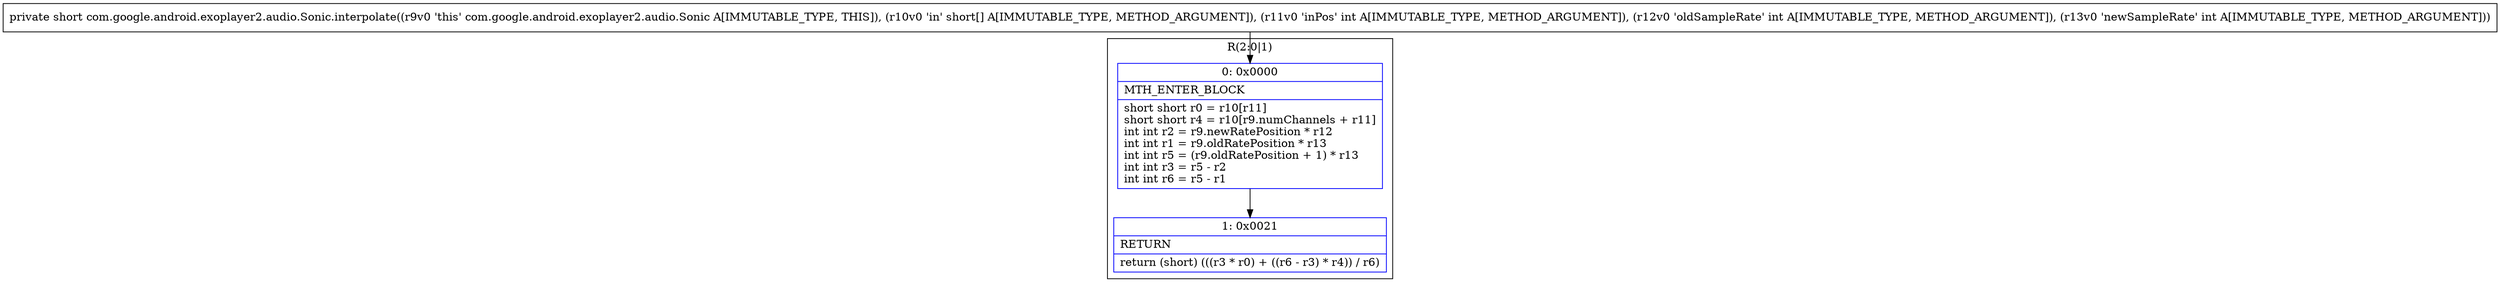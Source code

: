 digraph "CFG forcom.google.android.exoplayer2.audio.Sonic.interpolate([SIII)S" {
subgraph cluster_Region_1759892104 {
label = "R(2:0|1)";
node [shape=record,color=blue];
Node_0 [shape=record,label="{0\:\ 0x0000|MTH_ENTER_BLOCK\l|short short r0 = r10[r11]\lshort short r4 = r10[r9.numChannels + r11]\lint int r2 = r9.newRatePosition * r12\lint int r1 = r9.oldRatePosition * r13\lint int r5 = (r9.oldRatePosition + 1) * r13\lint int r3 = r5 \- r2\lint int r6 = r5 \- r1\l}"];
Node_1 [shape=record,label="{1\:\ 0x0021|RETURN\l|return (short) (((r3 * r0) + ((r6 \- r3) * r4)) \/ r6)\l}"];
}
MethodNode[shape=record,label="{private short com.google.android.exoplayer2.audio.Sonic.interpolate((r9v0 'this' com.google.android.exoplayer2.audio.Sonic A[IMMUTABLE_TYPE, THIS]), (r10v0 'in' short[] A[IMMUTABLE_TYPE, METHOD_ARGUMENT]), (r11v0 'inPos' int A[IMMUTABLE_TYPE, METHOD_ARGUMENT]), (r12v0 'oldSampleRate' int A[IMMUTABLE_TYPE, METHOD_ARGUMENT]), (r13v0 'newSampleRate' int A[IMMUTABLE_TYPE, METHOD_ARGUMENT])) }"];
MethodNode -> Node_0;
Node_0 -> Node_1;
}

